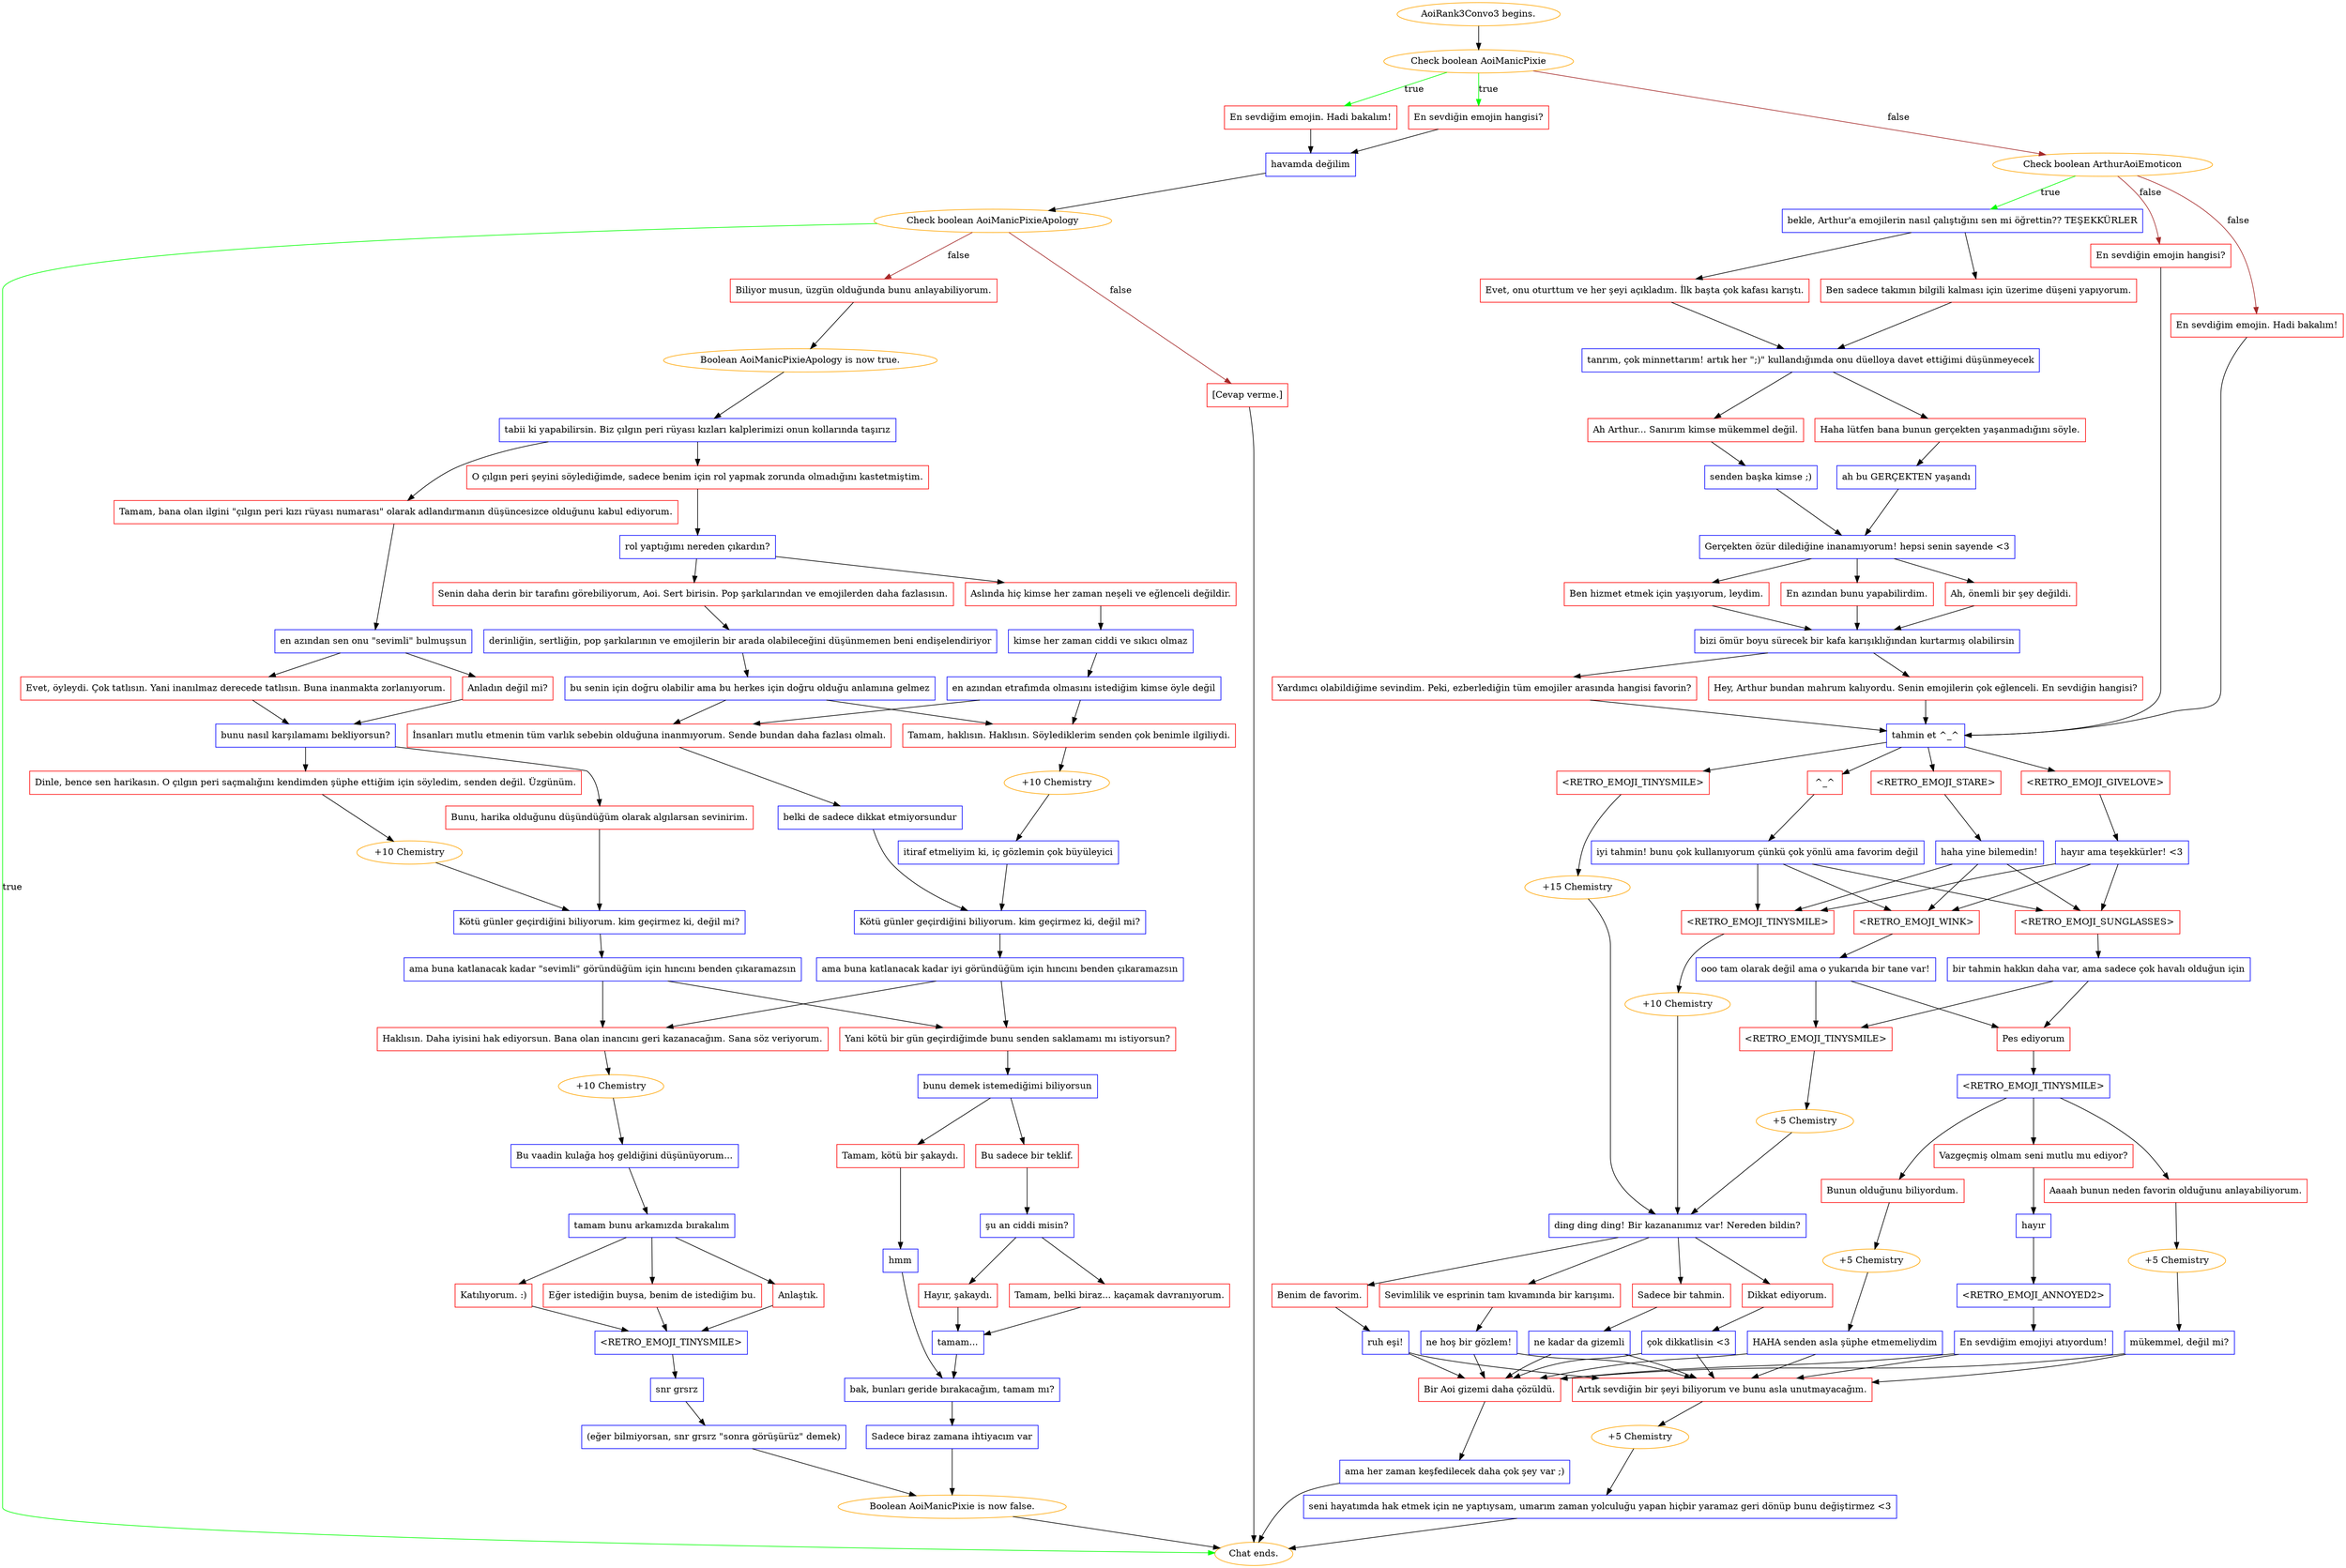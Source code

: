 digraph {
	"AoiRank3Convo3 begins." [color=orange];
		"AoiRank3Convo3 begins." -> j143323039;
	j143323039 [label="Check boolean AoiManicPixie",color=orange];
		j143323039 -> j1551938439 [label=true,color=green];
		j143323039 -> j157854701 [label=true,color=green];
		j143323039 -> j1479617161 [label=false,color=brown];
	j1551938439 [label="En sevdiğin emojin hangisi?",shape=box,color=red];
		j1551938439 -> j3434471347;
	j157854701 [label="En sevdiğim emojin. Hadi bakalım!",shape=box,color=red];
		j157854701 -> j3434471347;
	j1479617161 [label="Check boolean ArthurAoiEmoticon",color=orange];
		j1479617161 -> j1860918100 [label=true,color=green];
		j1479617161 -> j3920643186 [label=false,color=brown];
		j1479617161 -> j1105787393 [label=false,color=brown];
	j3434471347 [label="havamda değilim",shape=box,color=blue];
		j3434471347 -> j2910786149;
	j1860918100 [label="bekle, Arthur'a emojilerin nasıl çalıştığını sen mi öğrettin?? TEŞEKKÜRLER",shape=box,color=blue];
		j1860918100 -> j441848530;
		j1860918100 -> j3812716313;
	j3920643186 [label="En sevdiğin emojin hangisi?",shape=box,color=red];
		j3920643186 -> j2317139887;
	j1105787393 [label="En sevdiğim emojin. Hadi bakalım!",shape=box,color=red];
		j1105787393 -> j2317139887;
	j2910786149 [label="Check boolean AoiManicPixieApology",color=orange];
		j2910786149 -> "Chat ends." [label=true,color=green];
		j2910786149 -> j499621634 [label=false,color=brown];
		j2910786149 -> j2482094916 [label=false,color=brown];
	j441848530 [label="Evet, onu oturttum ve her şeyi açıkladım. İlk başta çok kafası karıştı.",shape=box,color=red];
		j441848530 -> j1604746398;
	j3812716313 [label="Ben sadece takımın bilgili kalması için üzerime düşeni yapıyorum.",shape=box,color=red];
		j3812716313 -> j1604746398;
	j2317139887 [label="tahmin et ^_^",shape=box,color=blue];
		j2317139887 -> j2823339410;
		j2317139887 -> j3798189917;
		j2317139887 -> j4293452178;
		j2317139887 -> j4215040671;
	"Chat ends." [color=orange];
	j499621634 [label="Biliyor musun, üzgün olduğunda bunu anlayabiliyorum.",shape=box,color=red];
		j499621634 -> j323123178;
	j2482094916 [label="[Cevap verme.]",shape=box,color=red];
		j2482094916 -> "Chat ends.";
	j1604746398 [label="tanrım, çok minnettarım! artık her \";)\" kullandığımda onu düelloya davet ettiğimi düşünmeyecek",shape=box,color=blue];
		j1604746398 -> j1839581701;
		j1604746398 -> j140789131;
	j2823339410 [label="<RETRO_EMOJI_GIVELOVE>",shape=box,color=red];
		j2823339410 -> j1349499297;
	j3798189917 [label="^_^",shape=box,color=red];
		j3798189917 -> j4021608143;
	j4293452178 [label="<RETRO_EMOJI_STARE>",shape=box,color=red];
		j4293452178 -> j3959297908;
	j4215040671 [label="<RETRO_EMOJI_TINYSMILE>",shape=box,color=red];
		j4215040671 -> j3940013294;
	j323123178 [label="Boolean AoiManicPixieApology is now true.",color=orange];
		j323123178 -> j4015058255;
	j1839581701 [label="Haha lütfen bana bunun gerçekten yaşanmadığını söyle.",shape=box,color=red];
		j1839581701 -> j2310042260;
	j140789131 [label="Ah Arthur... Sanırım kimse mükemmel değil.",shape=box,color=red];
		j140789131 -> j881060961;
	j1349499297 [label="hayır ama teşekkürler! <3",shape=box,color=blue];
		j1349499297 -> j843902369;
		j1349499297 -> j2524340718;
		j1349499297 -> j1265549085;
	j4021608143 [label="iyi tahmin! bunu çok kullanıyorum çünkü çok yönlü ama favorim değil",shape=box,color=blue];
		j4021608143 -> j843902369;
		j4021608143 -> j2524340718;
		j4021608143 -> j1265549085;
	j3959297908 [label="haha yine bilemedin!",shape=box,color=blue];
		j3959297908 -> j843902369;
		j3959297908 -> j2524340718;
		j3959297908 -> j1265549085;
	j3940013294 [label="+15 Chemistry",color=orange];
		j3940013294 -> j638523368;
	j4015058255 [label="tabii ki yapabilirsin. Biz çılgın peri rüyası kızları kalplerimizi onun kollarında taşırız",shape=box,color=blue];
		j4015058255 -> j1387100177;
		j4015058255 -> j2726941332;
	j2310042260 [label="ah bu GERÇEKTEN yaşandı",shape=box,color=blue];
		j2310042260 -> j3422665631;
	j881060961 [label="senden başka kimse ;)",shape=box,color=blue];
		j881060961 -> j3422665631;
	j843902369 [label="<RETRO_EMOJI_WINK>",shape=box,color=red];
		j843902369 -> j381332854;
	j2524340718 [label="<RETRO_EMOJI_SUNGLASSES>",shape=box,color=red];
		j2524340718 -> j491089437;
	j1265549085 [label="<RETRO_EMOJI_TINYSMILE>",shape=box,color=red];
		j1265549085 -> j1329779051;
	j638523368 [label="ding ding ding! Bir kazananımız var! Nereden bildin?",shape=box,color=blue];
		j638523368 -> j2248444018;
		j638523368 -> j3460380924;
		j638523368 -> j3973508326;
		j638523368 -> j3329474401;
	j1387100177 [label="Tamam, bana olan ilgini \"çılgın peri kızı rüyası numarası\" olarak adlandırmanın düşüncesizce olduğunu kabul ediyorum.",shape=box,color=red];
		j1387100177 -> j1261501204;
	j2726941332 [label="O çılgın peri şeyini söylediğimde, sadece benim için rol yapmak zorunda olmadığını kastetmiştim.",shape=box,color=red];
		j2726941332 -> j3384592129;
	j3422665631 [label="Gerçekten özür dilediğine inanamıyorum! hepsi senin sayende <3",shape=box,color=blue];
		j3422665631 -> j1611929157;
		j3422665631 -> j3365237337;
		j3422665631 -> j258202213;
	j381332854 [label="ooo tam olarak değil ama o yukarıda bir tane var!",shape=box,color=blue];
		j381332854 -> j1095660442;
		j381332854 -> j1325663816;
	j491089437 [label="bir tahmin hakkın daha var, ama sadece çok havalı olduğun için",shape=box,color=blue];
		j491089437 -> j1095660442;
		j491089437 -> j1325663816;
	j1329779051 [label="+10 Chemistry",color=orange];
		j1329779051 -> j638523368;
	j2248444018 [label="Benim de favorim.",shape=box,color=red];
		j2248444018 -> j837587983;
	j3460380924 [label="Sevimlilik ve esprinin tam kıvamında bir karışımı.",shape=box,color=red];
		j3460380924 -> j749570730;
	j3973508326 [label="Sadece bir tahmin.",shape=box,color=red];
		j3973508326 -> j1219161894;
	j3329474401 [label="Dikkat ediyorum.",shape=box,color=red];
		j3329474401 -> j57145765;
	j1261501204 [label="en azından sen onu \"sevimli\" bulmuşsun",shape=box,color=blue];
		j1261501204 -> j1712687153;
		j1261501204 -> j4091692230;
	j3384592129 [label="rol yaptığımı nereden çıkardın?",shape=box,color=blue];
		j3384592129 -> j1268069617;
		j3384592129 -> j2724153542;
	j1611929157 [label="Ah, önemli bir şey değildi.",shape=box,color=red];
		j1611929157 -> j3270605119;
	j3365237337 [label="Ben hizmet etmek için yaşıyorum, leydim.",shape=box,color=red];
		j3365237337 -> j3270605119;
	j258202213 [label="En azından bunu yapabilirdim.",shape=box,color=red];
		j258202213 -> j3270605119;
	j1095660442 [label="Pes ediyorum",shape=box,color=red];
		j1095660442 -> j659149515;
	j1325663816 [label="<RETRO_EMOJI_TINYSMILE>",shape=box,color=red];
		j1325663816 -> j1367843553;
	j837587983 [label="ruh eşi!",shape=box,color=blue];
		j837587983 -> j1083967179;
		j837587983 -> j1598017275;
	j749570730 [label="ne hoş bir gözlem!",shape=box,color=blue];
		j749570730 -> j1083967179;
		j749570730 -> j1598017275;
	j1219161894 [label="ne kadar da gizemli",shape=box,color=blue];
		j1219161894 -> j1083967179;
		j1219161894 -> j1598017275;
	j57145765 [label="çok dikkatlisin <3",shape=box,color=blue];
		j57145765 -> j1083967179;
		j57145765 -> j1598017275;
	j1712687153 [label="Evet, öyleydi. Çok tatlısın. Yani inanılmaz derecede tatlısın. Buna inanmakta zorlanıyorum.",shape=box,color=red];
		j1712687153 -> j2716222906;
	j4091692230 [label="Anladın değil mi?",shape=box,color=red];
		j4091692230 -> j2716222906;
	j1268069617 [label="Aslında hiç kimse her zaman neşeli ve eğlenceli değildir.",shape=box,color=red];
		j1268069617 -> j3430068488;
	j2724153542 [label="Senin daha derin bir tarafını görebiliyorum, Aoi. Sert birisin. Pop şarkılarından ve emojilerden daha fazlasısın.",shape=box,color=red];
		j2724153542 -> j1899169124;
	j3270605119 [label="bizi ömür boyu sürecek bir kafa karışıklığından kurtarmış olabilirsin",shape=box,color=blue];
		j3270605119 -> j340921691;
		j3270605119 -> j3357698584;
	j659149515 [label="<RETRO_EMOJI_TINYSMILE>",shape=box,color=blue];
		j659149515 -> j1569727699;
		j659149515 -> j1404467952;
		j659149515 -> j1762428954;
	j1367843553 [label="+5 Chemistry",color=orange];
		j1367843553 -> j638523368;
	j1083967179 [label="Artık sevdiğin bir şeyi biliyorum ve bunu asla unutmayacağım.",shape=box,color=red];
		j1083967179 -> j3114063883;
	j1598017275 [label="Bir Aoi gizemi daha çözüldü.",shape=box,color=red];
		j1598017275 -> j1694614989;
	j2716222906 [label="bunu nasıl karşılamamı bekliyorsun?",shape=box,color=blue];
		j2716222906 -> j4044203784;
		j2716222906 -> j4044894246;
	j3430068488 [label="kimse her zaman ciddi ve sıkıcı olmaz",shape=box,color=blue];
		j3430068488 -> j3955744668;
	j1899169124 [label="derinliğin, sertliğin, pop şarkılarının ve emojilerin bir arada olabileceğini düşünmemen beni endişelendiriyor",shape=box,color=blue];
		j1899169124 -> j39273956;
	j340921691 [label="Yardımcı olabildiğime sevindim. Peki, ezberlediğin tüm emojiler arasında hangisi favorin?",shape=box,color=red];
		j340921691 -> j2317139887;
	j3357698584 [label="Hey, Arthur bundan mahrum kalıyordu. Senin emojilerin çok eğlenceli. En sevdiğin hangisi?",shape=box,color=red];
		j3357698584 -> j2317139887;
	j1569727699 [label="Aaaah bunun neden favorin olduğunu anlayabiliyorum.",shape=box,color=red];
		j1569727699 -> j1066245308;
	j1404467952 [label="Vazgeçmiş olmam seni mutlu mu ediyor?",shape=box,color=red];
		j1404467952 -> j3695547573;
	j1762428954 [label="Bunun olduğunu biliyordum.",shape=box,color=red];
		j1762428954 -> j3306341336;
	j3114063883 [label="+5 Chemistry",color=orange];
		j3114063883 -> j824846645;
	j1694614989 [label="ama her zaman keşfedilecek daha çok şey var ;)",shape=box,color=blue];
		j1694614989 -> "Chat ends.";
	j4044203784 [label="Dinle, bence sen harikasın. O çılgın peri saçmalığını kendimden şüphe ettiğim için söyledim, senden değil. Üzgünüm.",shape=box,color=red];
		j4044203784 -> j2788620079;
	j4044894246 [label="Bunu, harika olduğunu düşündüğüm olarak algılarsan sevinirim.",shape=box,color=red];
		j4044894246 -> j1691257485;
	j3955744668 [label="en azından etrafımda olmasını istediğim kimse öyle değil",shape=box,color=blue];
		j3955744668 -> j251056428;
		j3955744668 -> j525818451;
	j39273956 [label="bu senin için doğru olabilir ama bu herkes için doğru olduğu anlamına gelmez",shape=box,color=blue];
		j39273956 -> j525818451;
		j39273956 -> j251056428;
	j1066245308 [label="+5 Chemistry",color=orange];
		j1066245308 -> j1888873091;
	j3695547573 [label="hayır",shape=box,color=blue];
		j3695547573 -> j1867456191;
	j3306341336 [label="+5 Chemistry",color=orange];
		j3306341336 -> j3915923143;
	j824846645 [label="seni hayatımda hak etmek için ne yaptıysam, umarım zaman yolculuğu yapan hiçbir yaramaz geri dönüp bunu değiştirmez <3",shape=box,color=blue];
		j824846645 -> "Chat ends.";
	j2788620079 [label="+10 Chemistry",color=orange];
		j2788620079 -> j1691257485;
	j1691257485 [label="Kötü günler geçirdiğini biliyorum. kim geçirmez ki, değil mi?",shape=box,color=blue];
		j1691257485 -> j1961543298;
	j251056428 [label="İnsanları mutlu etmenin tüm varlık sebebin olduğuna inanmıyorum. Sende bundan daha fazlası olmalı.",shape=box,color=red];
		j251056428 -> j2122627415;
	j525818451 [label="Tamam, haklısın. Haklısın. Söylediklerim senden çok benimle ilgiliydi.",shape=box,color=red];
		j525818451 -> j3100549603;
	j1888873091 [label="mükemmel, değil mi?",shape=box,color=blue];
		j1888873091 -> j1083967179;
		j1888873091 -> j1598017275;
	j1867456191 [label="<RETRO_EMOJI_ANNOYED2>",shape=box,color=blue];
		j1867456191 -> j779788862;
	j3915923143 [label="HAHA senden asla şüphe etmemeliydim",shape=box,color=blue];
		j3915923143 -> j1083967179;
		j3915923143 -> j1598017275;
	j1961543298 [label="ama buna katlanacak kadar \"sevimli\" göründüğüm için hıncını benden çıkaramazsın",shape=box,color=blue];
		j1961543298 -> j2617011054;
		j1961543298 -> j223295365;
	j2122627415 [label="belki de sadece dikkat etmiyorsundur",shape=box,color=blue];
		j2122627415 -> j3534934303;
	j3100549603 [label="+10 Chemistry",color=orange];
		j3100549603 -> j1020511028;
	j779788862 [label="En sevdiğim emojiyi atıyordum!",shape=box,color=blue];
		j779788862 -> j1083967179;
		j779788862 -> j1598017275;
	j2617011054 [label="Haklısın. Daha iyisini hak ediyorsun. Bana olan inancını geri kazanacağım. Sana söz veriyorum.",shape=box,color=red];
		j2617011054 -> j2832361234;
	j223295365 [label="Yani kötü bir gün geçirdiğimde bunu senden saklamamı mı istiyorsun?",shape=box,color=red];
		j223295365 -> j4095755043;
	j3534934303 [label="Kötü günler geçirdiğini biliyorum. kim geçirmez ki, değil mi?",shape=box,color=blue];
		j3534934303 -> j1176968468;
	j1020511028 [label="itiraf etmeliyim ki, iç gözlemin çok büyüleyici",shape=box,color=blue];
		j1020511028 -> j3534934303;
	j2832361234 [label="+10 Chemistry",color=orange];
		j2832361234 -> j392561943;
	j4095755043 [label="bunu demek istemediğimi biliyorsun",shape=box,color=blue];
		j4095755043 -> j4196177392;
		j4095755043 -> j1391054728;
	j1176968468 [label="ama buna katlanacak kadar iyi göründüğüm için hıncını benden çıkaramazsın",shape=box,color=blue];
		j1176968468 -> j2617011054;
		j1176968468 -> j223295365;
	j392561943 [label="Bu vaadin kulağa hoş geldiğini düşünüyorum...",shape=box,color=blue];
		j392561943 -> j2324777811;
	j4196177392 [label="Bu sadece bir teklif.",shape=box,color=red];
		j4196177392 -> j1828115807;
	j1391054728 [label="Tamam, kötü bir şakaydı.",shape=box,color=red];
		j1391054728 -> j1593783190;
	j2324777811 [label="tamam bunu arkamızda bırakalım",shape=box,color=blue];
		j2324777811 -> j3779556373;
		j2324777811 -> j2094446533;
		j2324777811 -> j526819159;
	j1828115807 [label="şu an ciddi misin?",shape=box,color=blue];
		j1828115807 -> j1848633774;
		j1828115807 -> j24466281;
	j1593783190 [label="hmm",shape=box,color=blue];
		j1593783190 -> j1475781322;
	j3779556373 [label="Anlaştık.",shape=box,color=red];
		j3779556373 -> j3462827530;
	j2094446533 [label="Katılıyorum. :)",shape=box,color=red];
		j2094446533 -> j3462827530;
	j526819159 [label="Eğer istediğin buysa, benim de istediğim bu.",shape=box,color=red];
		j526819159 -> j3462827530;
	j1848633774 [label="Tamam, belki biraz... kaçamak davranıyorum.",shape=box,color=red];
		j1848633774 -> j2957718024;
	j24466281 [label="Hayır, şakaydı.",shape=box,color=red];
		j24466281 -> j2957718024;
	j1475781322 [label="bak, bunları geride bırakacağım, tamam mı?",shape=box,color=blue];
		j1475781322 -> j2573959931;
	j3462827530 [label="<RETRO_EMOJI_TINYSMILE>",shape=box,color=blue];
		j3462827530 -> j2443266117;
	j2957718024 [label="tamam...",shape=box,color=blue];
		j2957718024 -> j1475781322;
	j2573959931 [label="Sadece biraz zamana ihtiyacım var",shape=box,color=blue];
		j2573959931 -> j2477397060;
	j2443266117 [label="snr grsrz",shape=box,color=blue];
		j2443266117 -> j2578980076;
	j2477397060 [label="Boolean AoiManicPixie is now false.",color=orange];
		j2477397060 -> "Chat ends.";
	j2578980076 [label="(eğer bilmiyorsan, snr grsrz \"sonra görüşürüz\" demek)",shape=box,color=blue];
		j2578980076 -> j2477397060;
}